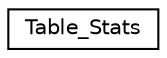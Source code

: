 digraph G
{
  edge [fontname="Helvetica",fontsize="10",labelfontname="Helvetica",labelfontsize="10"];
  node [fontname="Helvetica",fontsize="10",shape=record];
  rankdir="LR";
  Node1 [label="Table_Stats",height=0.2,width=0.4,color="black", fillcolor="white", style="filled",URL="$classTable__Stats.html",tooltip="Draws tables schema."];
}

